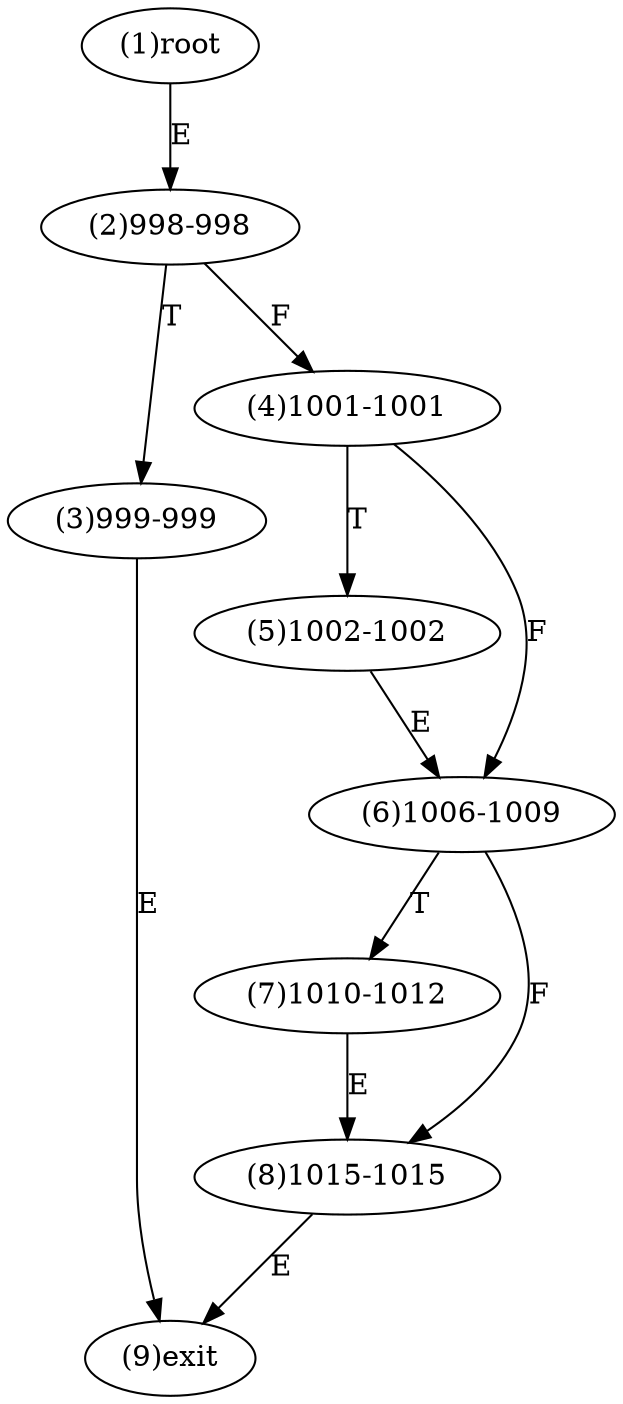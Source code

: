 digraph "" { 
1[ label="(1)root"];
2[ label="(2)998-998"];
3[ label="(3)999-999"];
4[ label="(4)1001-1001"];
5[ label="(5)1002-1002"];
6[ label="(6)1006-1009"];
7[ label="(7)1010-1012"];
8[ label="(8)1015-1015"];
9[ label="(9)exit"];
1->2[ label="E"];
2->4[ label="F"];
2->3[ label="T"];
3->9[ label="E"];
4->6[ label="F"];
4->5[ label="T"];
5->6[ label="E"];
6->8[ label="F"];
6->7[ label="T"];
7->8[ label="E"];
8->9[ label="E"];
}